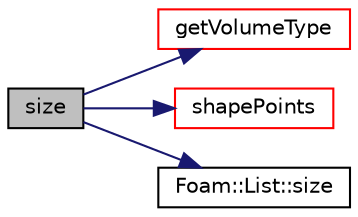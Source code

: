 digraph "size"
{
  bgcolor="transparent";
  edge [fontname="Helvetica",fontsize="10",labelfontname="Helvetica",labelfontsize="10"];
  node [fontname="Helvetica",fontsize="10",shape=record];
  rankdir="LR";
  Node1 [label="size",height=0.2,width=0.4,color="black", fillcolor="grey75", style="filled", fontcolor="black"];
  Node1 -> Node2 [color="midnightblue",fontsize="10",style="solid",fontname="Helvetica"];
  Node2 [label="getVolumeType",height=0.2,width=0.4,color="red",URL="$a02747.html#a79f4e7e7c658a23d7175bacea26b7741",tooltip="Get type (inside,outside,mixed,unknown) of point w.r.t. surface. "];
  Node1 -> Node3 [color="midnightblue",fontsize="10",style="solid",fontname="Helvetica"];
  Node3 [label="shapePoints",height=0.2,width=0.4,color="red",URL="$a02747.html#a96a5d3469cd9e70fd39d89b3c4ca2f40",tooltip="Get representative point cloud for all shapes inside. "];
  Node1 -> Node4 [color="midnightblue",fontsize="10",style="solid",fontname="Helvetica"];
  Node4 [label="Foam::List::size",height=0.2,width=0.4,color="black",URL="$a01391.html#a8a5f6fa29bd4b500caf186f60245b384",tooltip="Override size to be inconsistent with allocated storage. "];
}
